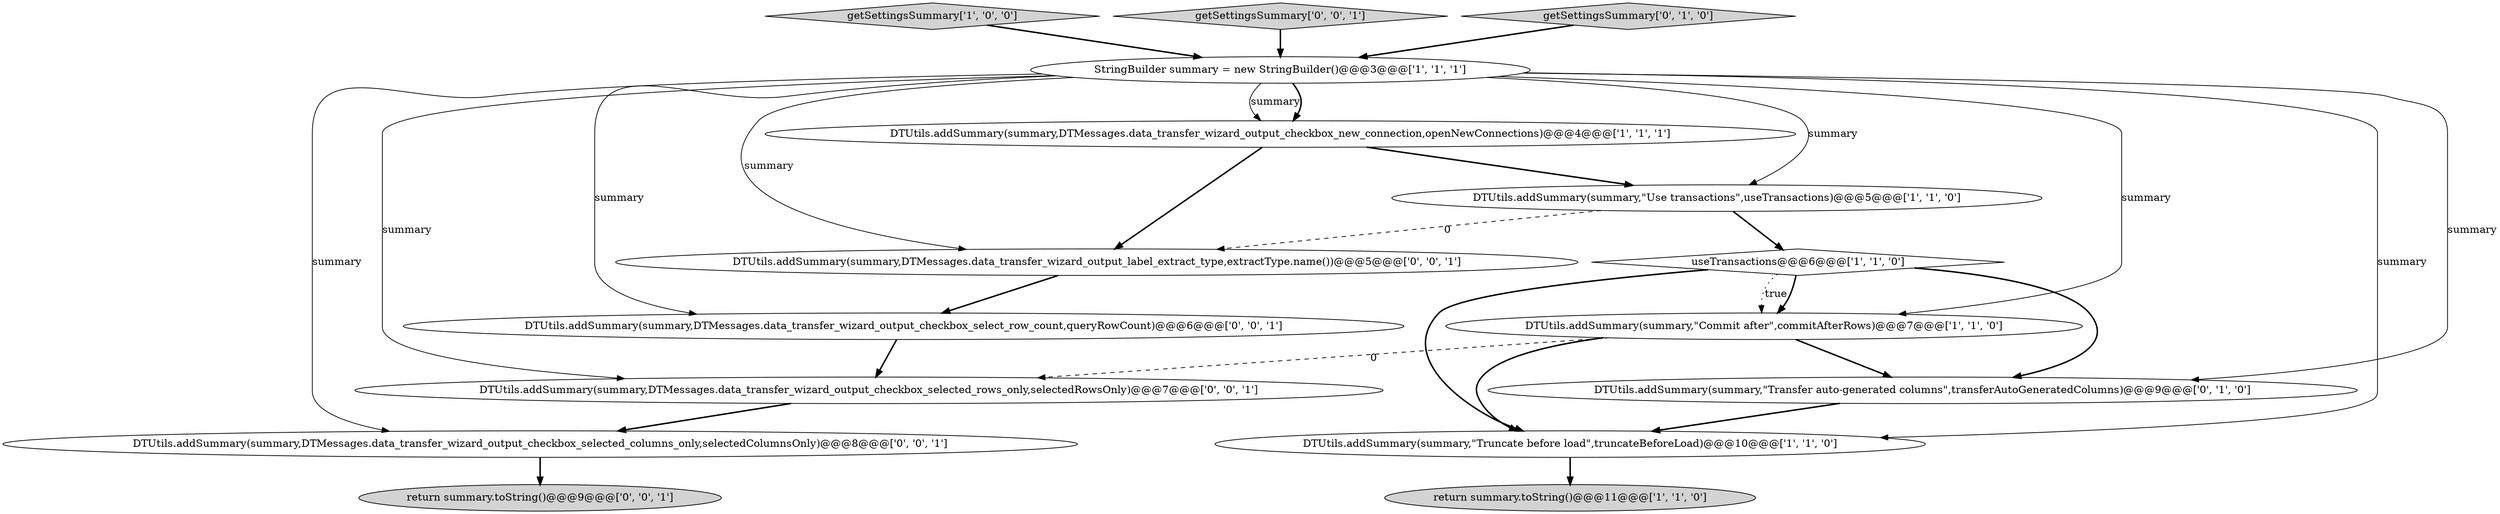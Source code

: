 digraph {
7 [style = filled, label = "StringBuilder summary = new StringBuilder()@@@3@@@['1', '1', '1']", fillcolor = white, shape = ellipse image = "AAA0AAABBB1BBB"];
13 [style = filled, label = "DTUtils.addSummary(summary,DTMessages.data_transfer_wizard_output_checkbox_select_row_count,queryRowCount)@@@6@@@['0', '0', '1']", fillcolor = white, shape = ellipse image = "AAA0AAABBB3BBB"];
3 [style = filled, label = "DTUtils.addSummary(summary,\"Truncate before load\",truncateBeforeLoad)@@@10@@@['1', '1', '0']", fillcolor = white, shape = ellipse image = "AAA0AAABBB1BBB"];
0 [style = filled, label = "DTUtils.addSummary(summary,DTMessages.data_transfer_wizard_output_checkbox_new_connection,openNewConnections)@@@4@@@['1', '1', '1']", fillcolor = white, shape = ellipse image = "AAA0AAABBB1BBB"];
1 [style = filled, label = "getSettingsSummary['1', '0', '0']", fillcolor = lightgray, shape = diamond image = "AAA0AAABBB1BBB"];
5 [style = filled, label = "DTUtils.addSummary(summary,\"Commit after\",commitAfterRows)@@@7@@@['1', '1', '0']", fillcolor = white, shape = ellipse image = "AAA0AAABBB1BBB"];
14 [style = filled, label = "DTUtils.addSummary(summary,DTMessages.data_transfer_wizard_output_checkbox_selected_columns_only,selectedColumnsOnly)@@@8@@@['0', '0', '1']", fillcolor = white, shape = ellipse image = "AAA0AAABBB3BBB"];
15 [style = filled, label = "getSettingsSummary['0', '0', '1']", fillcolor = lightgray, shape = diamond image = "AAA0AAABBB3BBB"];
6 [style = filled, label = "useTransactions@@@6@@@['1', '1', '0']", fillcolor = white, shape = diamond image = "AAA0AAABBB1BBB"];
12 [style = filled, label = "DTUtils.addSummary(summary,DTMessages.data_transfer_wizard_output_label_extract_type,extractType.name())@@@5@@@['0', '0', '1']", fillcolor = white, shape = ellipse image = "AAA0AAABBB3BBB"];
4 [style = filled, label = "return summary.toString()@@@11@@@['1', '1', '0']", fillcolor = lightgray, shape = ellipse image = "AAA0AAABBB1BBB"];
10 [style = filled, label = "return summary.toString()@@@9@@@['0', '0', '1']", fillcolor = lightgray, shape = ellipse image = "AAA0AAABBB3BBB"];
2 [style = filled, label = "DTUtils.addSummary(summary,\"Use transactions\",useTransactions)@@@5@@@['1', '1', '0']", fillcolor = white, shape = ellipse image = "AAA0AAABBB1BBB"];
8 [style = filled, label = "DTUtils.addSummary(summary,\"Transfer auto-generated columns\",transferAutoGeneratedColumns)@@@9@@@['0', '1', '0']", fillcolor = white, shape = ellipse image = "AAA1AAABBB2BBB"];
11 [style = filled, label = "DTUtils.addSummary(summary,DTMessages.data_transfer_wizard_output_checkbox_selected_rows_only,selectedRowsOnly)@@@7@@@['0', '0', '1']", fillcolor = white, shape = ellipse image = "AAA0AAABBB3BBB"];
9 [style = filled, label = "getSettingsSummary['0', '1', '0']", fillcolor = lightgray, shape = diamond image = "AAA0AAABBB2BBB"];
5->8 [style = bold, label=""];
7->2 [style = solid, label="summary"];
7->12 [style = solid, label="summary"];
7->13 [style = solid, label="summary"];
7->11 [style = solid, label="summary"];
15->7 [style = bold, label=""];
6->8 [style = bold, label=""];
11->14 [style = bold, label=""];
5->11 [style = dashed, label="0"];
8->3 [style = bold, label=""];
12->13 [style = bold, label=""];
6->5 [style = dotted, label="true"];
7->0 [style = solid, label="summary"];
13->11 [style = bold, label=""];
0->12 [style = bold, label=""];
7->0 [style = bold, label=""];
6->3 [style = bold, label=""];
6->5 [style = bold, label=""];
7->5 [style = solid, label="summary"];
7->14 [style = solid, label="summary"];
7->8 [style = solid, label="summary"];
2->6 [style = bold, label=""];
5->3 [style = bold, label=""];
0->2 [style = bold, label=""];
1->7 [style = bold, label=""];
14->10 [style = bold, label=""];
7->3 [style = solid, label="summary"];
3->4 [style = bold, label=""];
2->12 [style = dashed, label="0"];
9->7 [style = bold, label=""];
}

